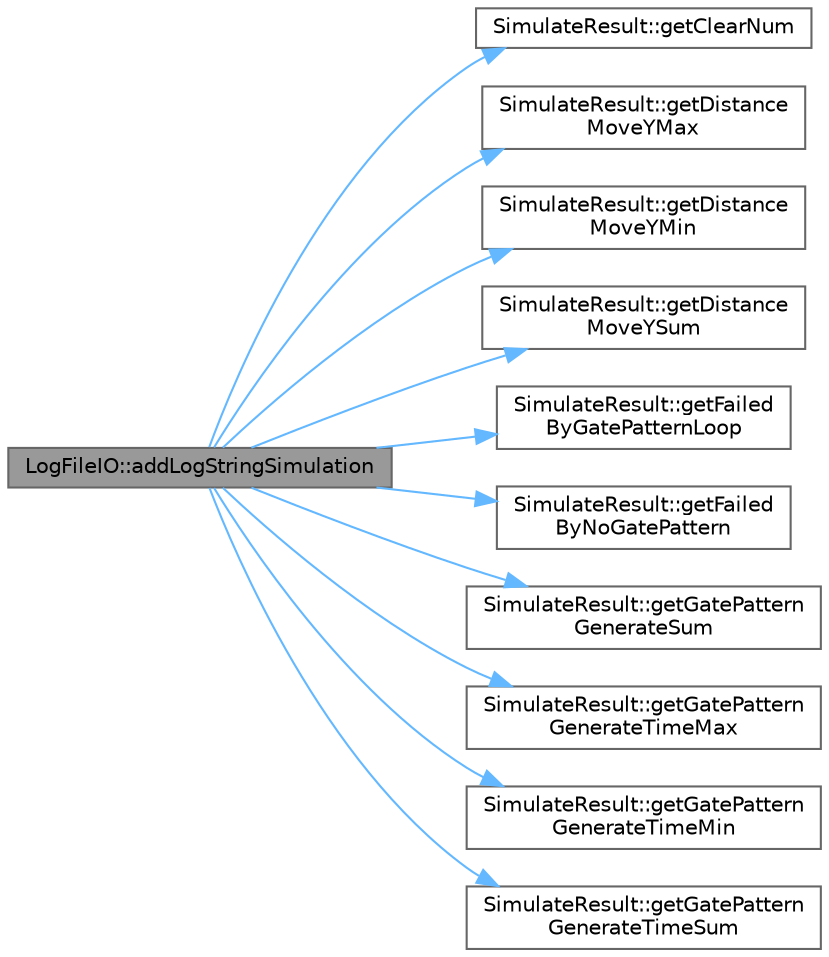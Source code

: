 digraph "LogFileIO::addLogStringSimulation"
{
 // LATEX_PDF_SIZE
  bgcolor="transparent";
  edge [fontname=Helvetica,fontsize=10,labelfontname=Helvetica,labelfontsize=10];
  node [fontname=Helvetica,fontsize=10,shape=box,height=0.2,width=0.4];
  rankdir="LR";
  Node1 [id="Node000001",label="LogFileIO::addLogStringSimulation",height=0.2,width=0.4,color="gray40", fillcolor="grey60", style="filled", fontcolor="black",tooltip="Logファイルにシミュレーションの結果を書き込む"];
  Node1 -> Node2 [id="edge1_Node000001_Node000002",color="steelblue1",style="solid",tooltip=" "];
  Node2 [id="Node000002",label="SimulateResult::getClearNum",height=0.2,width=0.4,color="grey40", fillcolor="white", style="filled",URL="$class_simulate_result.html#ac82680fa9579d888ecbd822deeb1794f",tooltip=" "];
  Node1 -> Node3 [id="edge2_Node000001_Node000003",color="steelblue1",style="solid",tooltip=" "];
  Node3 [id="Node000003",label="SimulateResult::getDistance\lMoveYMax",height=0.2,width=0.4,color="grey40", fillcolor="white", style="filled",URL="$class_simulate_result.html#af9bc2ba2de532453213d789d0beee8e9",tooltip=" "];
  Node1 -> Node4 [id="edge3_Node000001_Node000004",color="steelblue1",style="solid",tooltip=" "];
  Node4 [id="Node000004",label="SimulateResult::getDistance\lMoveYMin",height=0.2,width=0.4,color="grey40", fillcolor="white", style="filled",URL="$class_simulate_result.html#a91f68c05f572079e24e354103b5cf4be",tooltip=" "];
  Node1 -> Node5 [id="edge4_Node000001_Node000005",color="steelblue1",style="solid",tooltip=" "];
  Node5 [id="Node000005",label="SimulateResult::getDistance\lMoveYSum",height=0.2,width=0.4,color="grey40", fillcolor="white", style="filled",URL="$class_simulate_result.html#a4cd06bc3f31ee793fae78a4120efd62e",tooltip=" "];
  Node1 -> Node6 [id="edge5_Node000001_Node000006",color="steelblue1",style="solid",tooltip=" "];
  Node6 [id="Node000006",label="SimulateResult::getFailed\lByGatePatternLoop",height=0.2,width=0.4,color="grey40", fillcolor="white", style="filled",URL="$class_simulate_result.html#a93ffff2a8c4bcbeef84fbf2551d02d77",tooltip=" "];
  Node1 -> Node7 [id="edge6_Node000001_Node000007",color="steelblue1",style="solid",tooltip=" "];
  Node7 [id="Node000007",label="SimulateResult::getFailed\lByNoGatePattern",height=0.2,width=0.4,color="grey40", fillcolor="white", style="filled",URL="$class_simulate_result.html#ab0306ee4cb219eea73395958af800b0a",tooltip=" "];
  Node1 -> Node8 [id="edge7_Node000001_Node000008",color="steelblue1",style="solid",tooltip=" "];
  Node8 [id="Node000008",label="SimulateResult::getGatePattern\lGenerateSum",height=0.2,width=0.4,color="grey40", fillcolor="white", style="filled",URL="$class_simulate_result.html#a5ff592ebf7247b76700e861d83cf09ce",tooltip=" "];
  Node1 -> Node9 [id="edge8_Node000001_Node000009",color="steelblue1",style="solid",tooltip=" "];
  Node9 [id="Node000009",label="SimulateResult::getGatePattern\lGenerateTimeMax",height=0.2,width=0.4,color="grey40", fillcolor="white", style="filled",URL="$class_simulate_result.html#a38ee15bf3c152645eed314b433670d9c",tooltip=" "];
  Node1 -> Node10 [id="edge9_Node000001_Node000010",color="steelblue1",style="solid",tooltip=" "];
  Node10 [id="Node000010",label="SimulateResult::getGatePattern\lGenerateTimeMin",height=0.2,width=0.4,color="grey40", fillcolor="white", style="filled",URL="$class_simulate_result.html#ac1d24f72be608af065cf83a0f7afb09d",tooltip=" "];
  Node1 -> Node11 [id="edge10_Node000001_Node000011",color="steelblue1",style="solid",tooltip=" "];
  Node11 [id="Node000011",label="SimulateResult::getGatePattern\lGenerateTimeSum",height=0.2,width=0.4,color="grey40", fillcolor="white", style="filled",URL="$class_simulate_result.html#ae012455f31daf7af8b2f6213ecb36b38",tooltip=" "];
}
